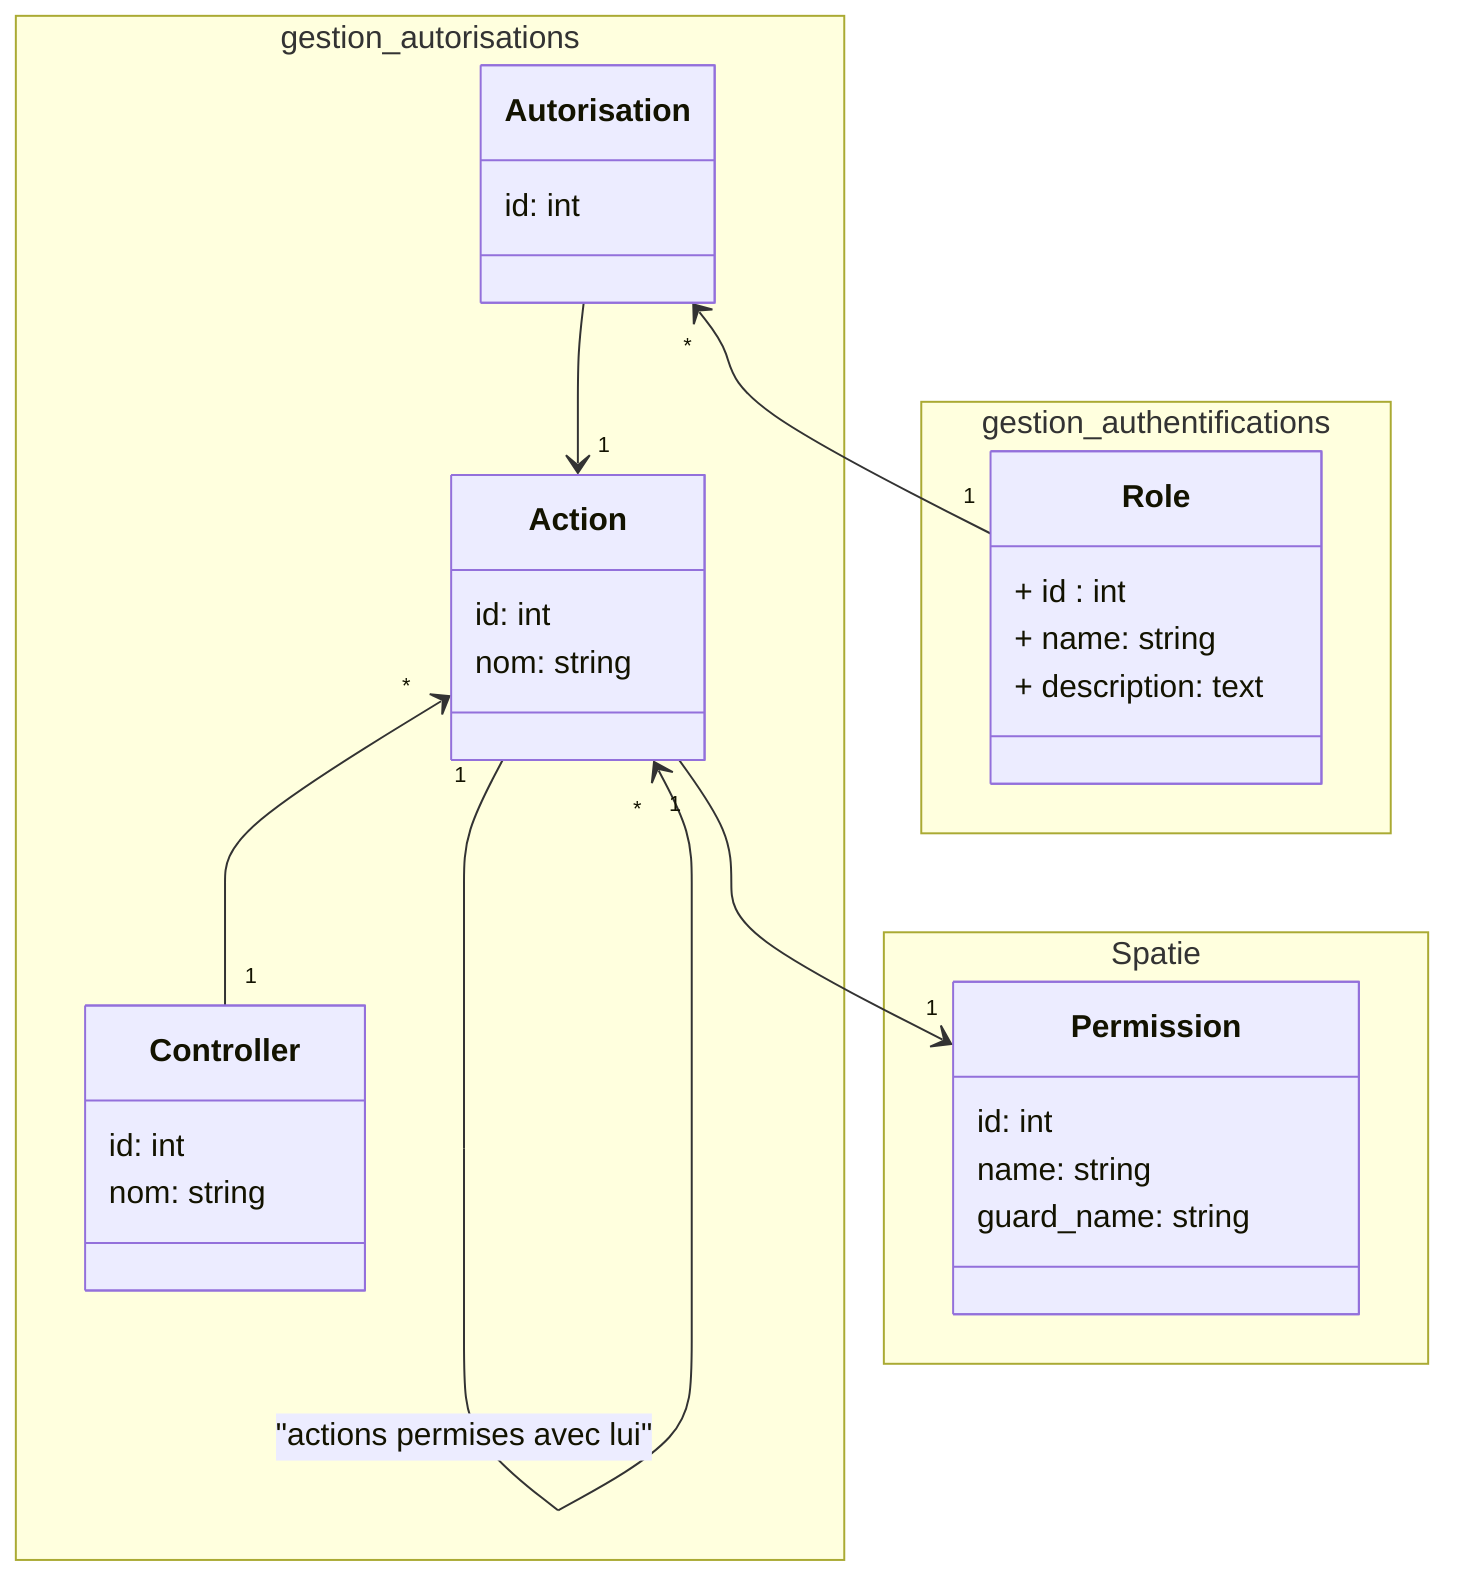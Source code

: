 classDiagram

namespace gestion_autorisations{
  class Action {
    id: int
    nom: string
  }

  class Autorisation {
    id: int
  }

  class Controller {
    id: int
    nom: string
  }
}
namespace Spatie {
  class Permission {
    id: int
    name: string
    guard_name: string
  }
}


namespace gestion_authentifications {

class Role{
    + id : int
    + name: string 
    + description: text 
}
}


Action "*" <-- "1" Controller
Autorisation --> "1" Action
Autorisation "*" <-- "1" Role
Action "1" --> "1" Permission
Action  "1" --> "*" Action : "actions permises avec lui"